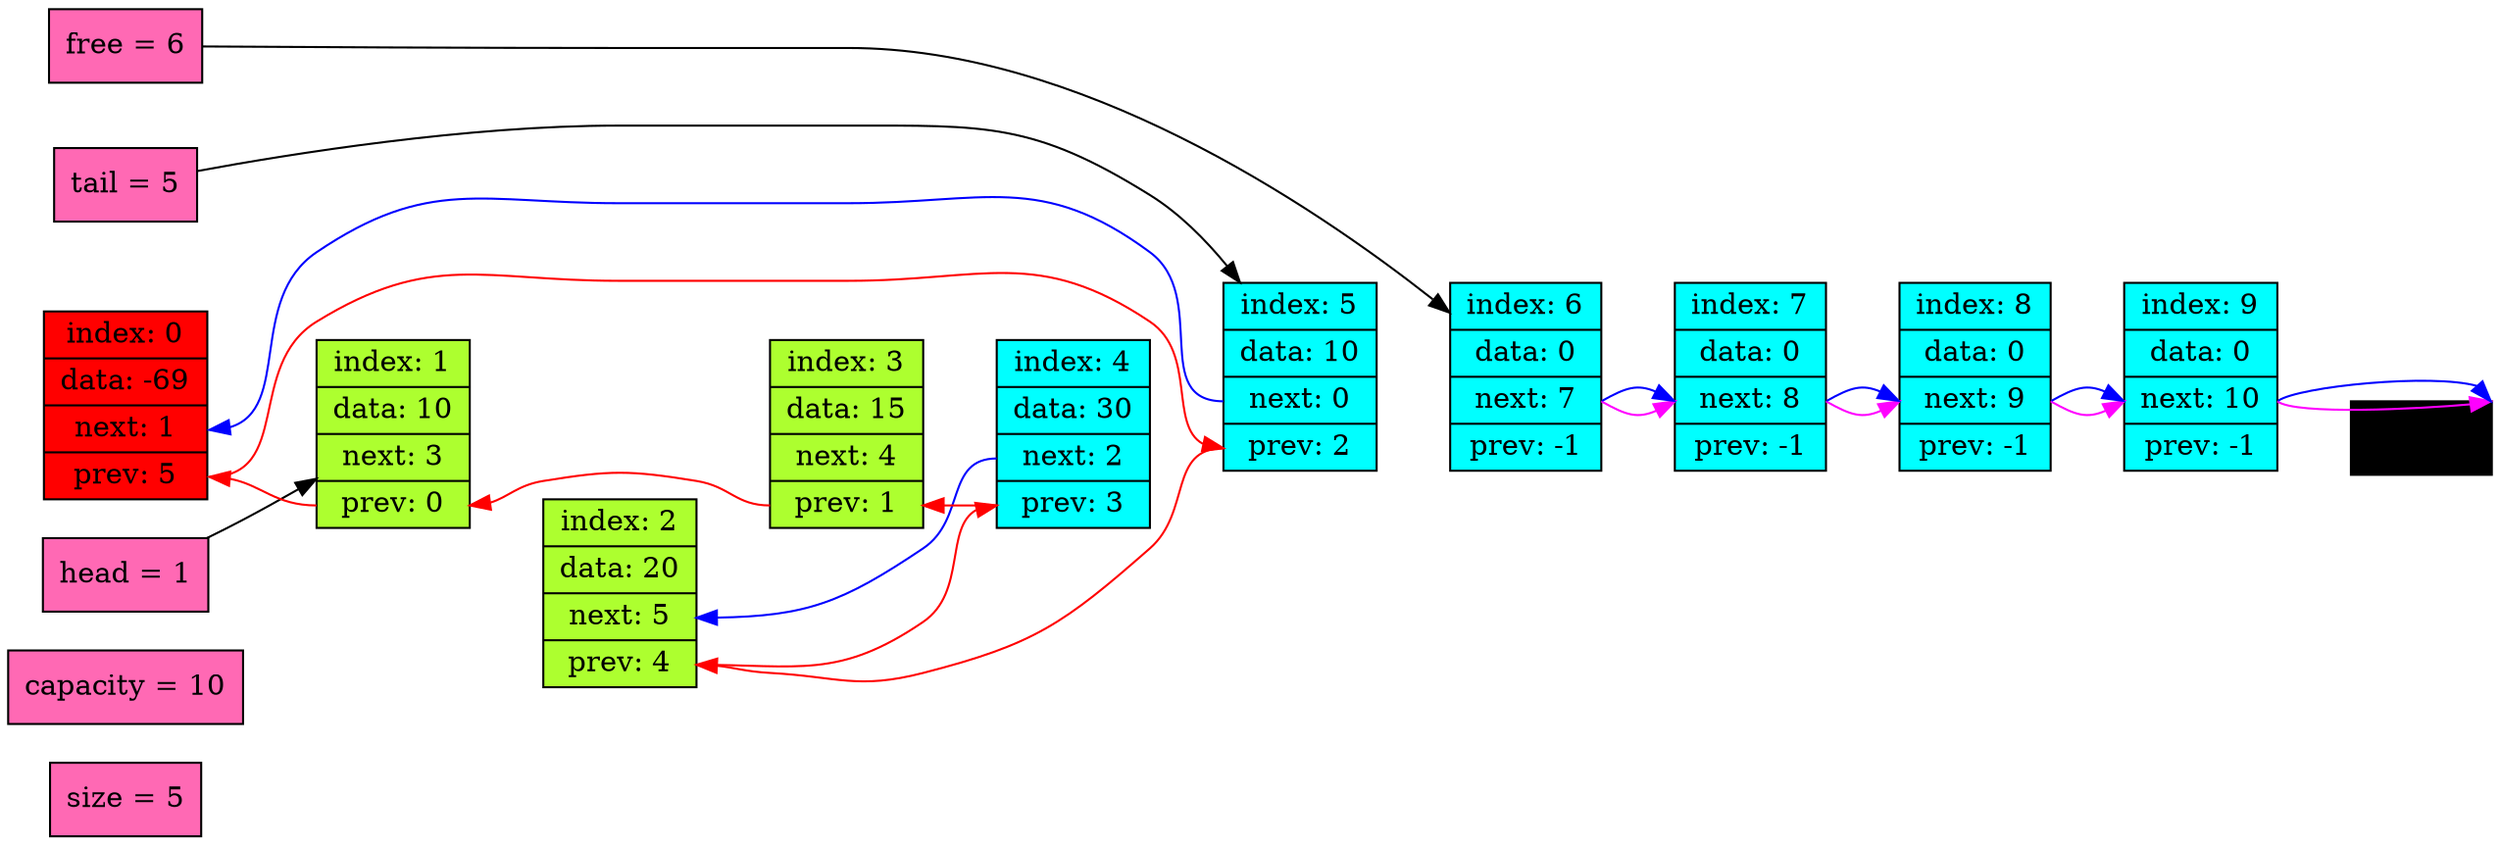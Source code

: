 digraph G
{
rankdir = LR;
node [style = "filled", shape = "record", color = "#000000"];
size [fillcolor = "#FF69B4", label = " size = 5 "];
capacity [fillcolor = "#FF69B4", label = " capacity = 10 "];
free [fillcolor = "#FF69B4", label = " free = 6 "];
head [fillcolor = "#FF69B4", label = " head = 1 "];
tail [fillcolor = "#FF69B4", label = " tail = 5 "];
node0 [fillcolor = "#FF0000" label =  " index: 0 | data: -69 | <next> next: 1 | <prev> prev: 5 "];
node1 [fillcolor = "#ADFF2F", label =  " index: 1 | data: 10 | <next> next: 3 | <prev> prev: 0 "];
node2 [fillcolor = "#ADFF2F", label =  " index: 2 | data: 20 | <next> next: 5 | <prev> prev: 4 "];
node3 [fillcolor = "#ADFF2F", label =  " index: 3 | data: 15 | <next> next: 4 | <prev> prev: 1 "];
node4 [fillcolor = "#00FFFF", label =  " index: 4 | data: 30 | <next> next: 2 | <prev> prev: 3 "];
node5 [fillcolor = "#00FFFF", label =  " index: 5 | data: 10 | <next> next: 0 | <prev> prev: 2 "];
node6 [fillcolor = "#00FFFF", label =  " index: 6 | data: 0 | <next> next: 7 | <prev> prev: -1 "];
node7 [fillcolor = "#00FFFF", label =  " index: 7 | data: 0 | <next> next: 8 | <prev> prev: -1 "];
node8 [fillcolor = "#00FFFF", label =  " index: 8 | data: 0 | <next> next: 9 | <prev> prev: -1 "];
node9 [fillcolor = "#00FFFF", label =  " index: 9 | data: 0 | <next> next: 10 | <prev> prev: -1 "];
edge [style = "invis"];
node0 -> node1;
node1 -> node2;
node2 -> node3;
node3 -> node4;
node4 -> node5;
node5 -> node6;
node6 -> node7;
node7 -> node8;
node8 -> node9;
edge [style = "solid"];
node9 :<next> -> node10 :<next> [color = "#FF00FF"];
node8 :<next> -> node9 :<next> [color = "#FF00FF"];
node7 :<next> -> node8 :<next> [color = "#FF00FF"];
node6 :<next> -> node7 :<next> [color = "#FF00FF"];
node5 :<prev> -> node2 :<prev> [color = "#FF0000"];
node4 :<next> -> node2 :<next> [color = "#0000FF"];
node4 :<prev> -> node3 :<prev> [color = "#FF0000"];
node5 :<next> -> node0 :<next> [color = "#0000FF"];
node3 :<prev> -> node1 :<prev> [color = "#FF0000"];
node6 :<next> -> node7 :<next> [color = "#0000FF"];
node2 :<prev> -> node4 :<prev> [color = "#FF0000"];
node7 :<next> -> node8 :<next> [color = "#0000FF"];
node1 :<prev> -> node0 :<prev> [color = "#FF0000"];
node8 :<next> -> node9 :<next> [color = "#0000FF"];
node0 :<prev> -> node5 :<prev> [color = "#FF0000"];
node9 :<next> -> node10 :<next> [color = "#0000FF"];
edge [color = "#000000", constraint = false];
free -> node6;
head -> node1;
tail -> node5;
}